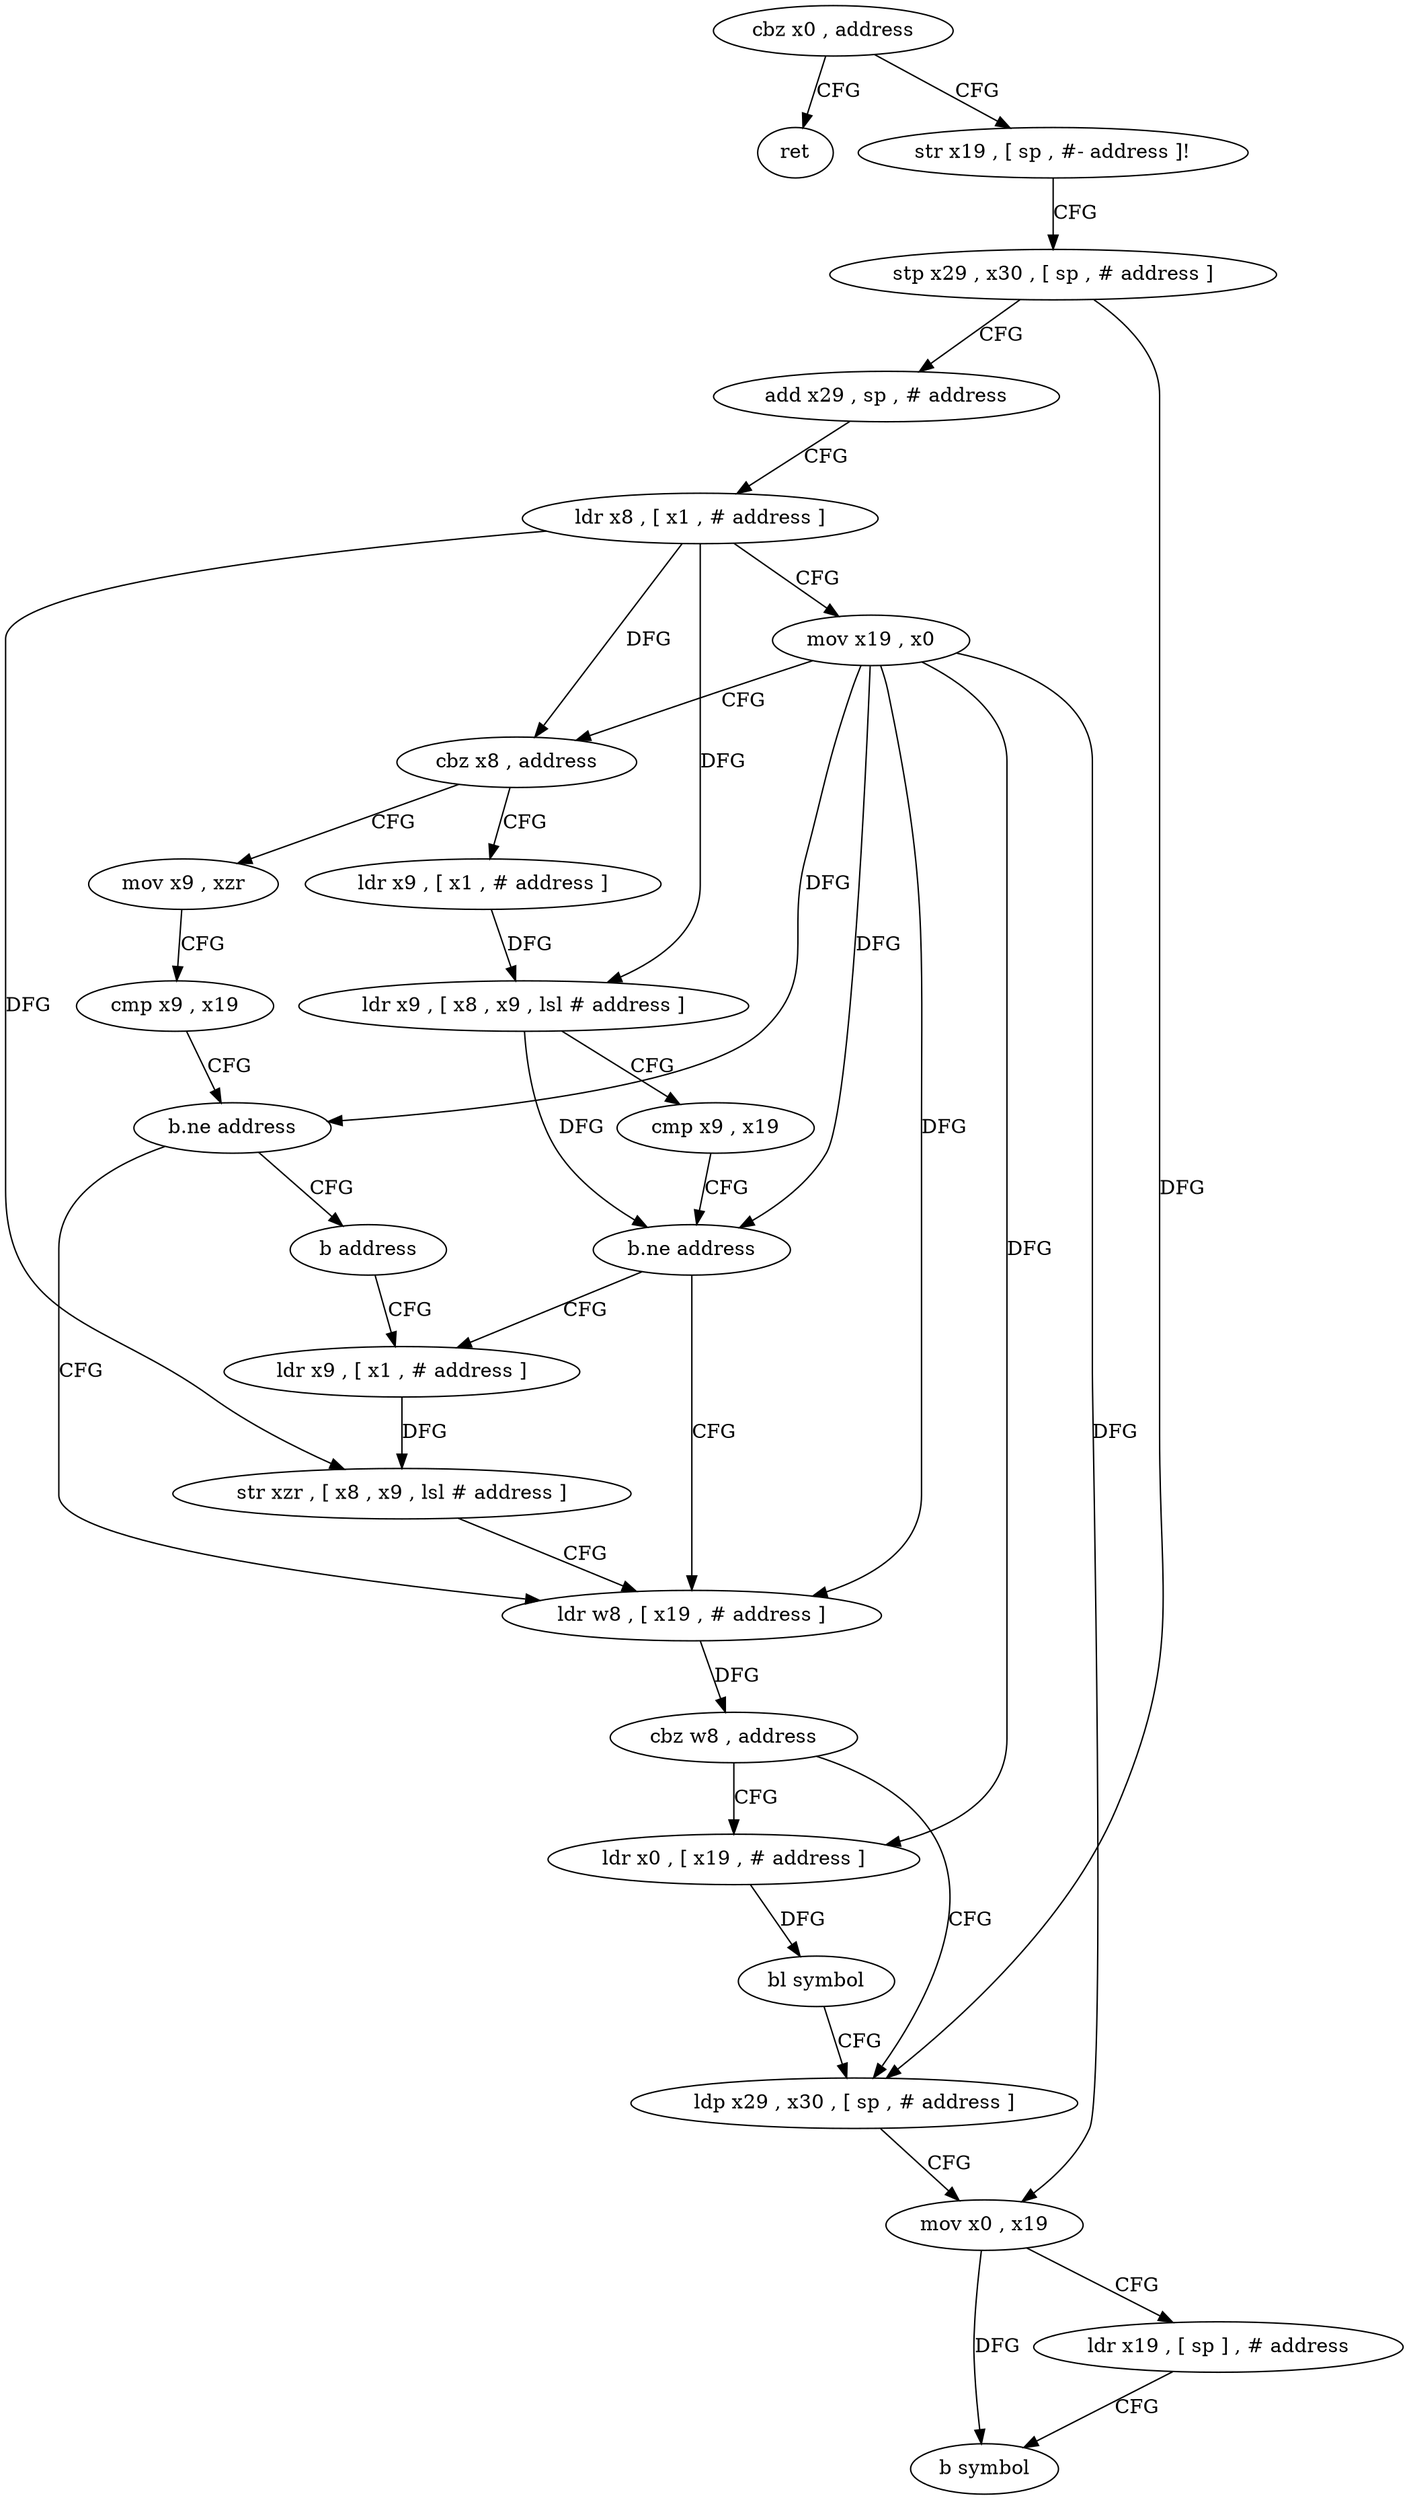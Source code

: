 digraph "func" {
"122524" [label = "cbz x0 , address" ]
"122608" [label = "ret" ]
"122528" [label = "str x19 , [ sp , #- address ]!" ]
"122532" [label = "stp x29 , x30 , [ sp , # address ]" ]
"122536" [label = "add x29 , sp , # address" ]
"122540" [label = "ldr x8 , [ x1 , # address ]" ]
"122544" [label = "mov x19 , x0" ]
"122548" [label = "cbz x8 , address" ]
"122612" [label = "mov x9 , xzr" ]
"122552" [label = "ldr x9 , [ x1 , # address ]" ]
"122616" [label = "cmp x9 , x19" ]
"122620" [label = "b.ne address" ]
"122576" [label = "ldr w8 , [ x19 , # address ]" ]
"122624" [label = "b address" ]
"122556" [label = "ldr x9 , [ x8 , x9 , lsl # address ]" ]
"122560" [label = "cmp x9 , x19" ]
"122564" [label = "b.ne address" ]
"122568" [label = "ldr x9 , [ x1 , # address ]" ]
"122580" [label = "cbz w8 , address" ]
"122592" [label = "ldp x29 , x30 , [ sp , # address ]" ]
"122584" [label = "ldr x0 , [ x19 , # address ]" ]
"122572" [label = "str xzr , [ x8 , x9 , lsl # address ]" ]
"122596" [label = "mov x0 , x19" ]
"122600" [label = "ldr x19 , [ sp ] , # address" ]
"122604" [label = "b symbol" ]
"122588" [label = "bl symbol" ]
"122524" -> "122608" [ label = "CFG" ]
"122524" -> "122528" [ label = "CFG" ]
"122528" -> "122532" [ label = "CFG" ]
"122532" -> "122536" [ label = "CFG" ]
"122532" -> "122592" [ label = "DFG" ]
"122536" -> "122540" [ label = "CFG" ]
"122540" -> "122544" [ label = "CFG" ]
"122540" -> "122548" [ label = "DFG" ]
"122540" -> "122556" [ label = "DFG" ]
"122540" -> "122572" [ label = "DFG" ]
"122544" -> "122548" [ label = "CFG" ]
"122544" -> "122620" [ label = "DFG" ]
"122544" -> "122564" [ label = "DFG" ]
"122544" -> "122576" [ label = "DFG" ]
"122544" -> "122596" [ label = "DFG" ]
"122544" -> "122584" [ label = "DFG" ]
"122548" -> "122612" [ label = "CFG" ]
"122548" -> "122552" [ label = "CFG" ]
"122612" -> "122616" [ label = "CFG" ]
"122552" -> "122556" [ label = "DFG" ]
"122616" -> "122620" [ label = "CFG" ]
"122620" -> "122576" [ label = "CFG" ]
"122620" -> "122624" [ label = "CFG" ]
"122576" -> "122580" [ label = "DFG" ]
"122624" -> "122568" [ label = "CFG" ]
"122556" -> "122560" [ label = "CFG" ]
"122556" -> "122564" [ label = "DFG" ]
"122560" -> "122564" [ label = "CFG" ]
"122564" -> "122576" [ label = "CFG" ]
"122564" -> "122568" [ label = "CFG" ]
"122568" -> "122572" [ label = "DFG" ]
"122580" -> "122592" [ label = "CFG" ]
"122580" -> "122584" [ label = "CFG" ]
"122592" -> "122596" [ label = "CFG" ]
"122584" -> "122588" [ label = "DFG" ]
"122572" -> "122576" [ label = "CFG" ]
"122596" -> "122600" [ label = "CFG" ]
"122596" -> "122604" [ label = "DFG" ]
"122600" -> "122604" [ label = "CFG" ]
"122588" -> "122592" [ label = "CFG" ]
}
